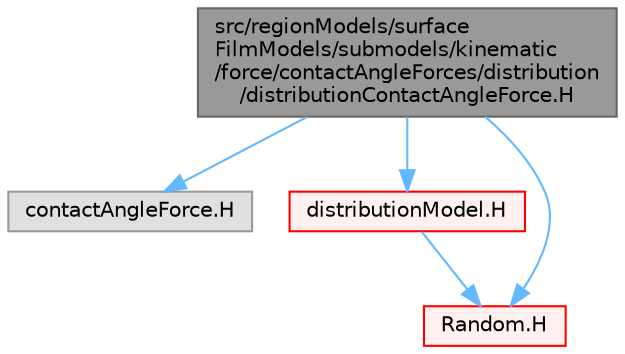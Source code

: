 digraph "src/regionModels/surfaceFilmModels/submodels/kinematic/force/contactAngleForces/distribution/distributionContactAngleForce.H"
{
 // LATEX_PDF_SIZE
  bgcolor="transparent";
  edge [fontname=Helvetica,fontsize=10,labelfontname=Helvetica,labelfontsize=10];
  node [fontname=Helvetica,fontsize=10,shape=box,height=0.2,width=0.4];
  Node1 [id="Node000001",label="src/regionModels/surface\lFilmModels/submodels/kinematic\l/force/contactAngleForces/distribution\l/distributionContactAngleForce.H",height=0.2,width=0.4,color="gray40", fillcolor="grey60", style="filled", fontcolor="black",tooltip=" "];
  Node1 -> Node2 [id="edge1_Node000001_Node000002",color="steelblue1",style="solid",tooltip=" "];
  Node2 [id="Node000002",label="contactAngleForce.H",height=0.2,width=0.4,color="grey60", fillcolor="#E0E0E0", style="filled",tooltip=" "];
  Node1 -> Node3 [id="edge2_Node000001_Node000003",color="steelblue1",style="solid",tooltip=" "];
  Node3 [id="Node000003",label="distributionModel.H",height=0.2,width=0.4,color="red", fillcolor="#FFF0F0", style="filled",URL="$distributionModel_8H.html",tooltip=" "];
  Node3 -> Node148 [id="edge3_Node000003_Node000148",color="steelblue1",style="solid",tooltip=" "];
  Node148 [id="Node000148",label="Random.H",height=0.2,width=0.4,color="red", fillcolor="#FFF0F0", style="filled",URL="$Random_8H.html",tooltip=" "];
  Node1 -> Node148 [id="edge4_Node000001_Node000148",color="steelblue1",style="solid",tooltip=" "];
}
